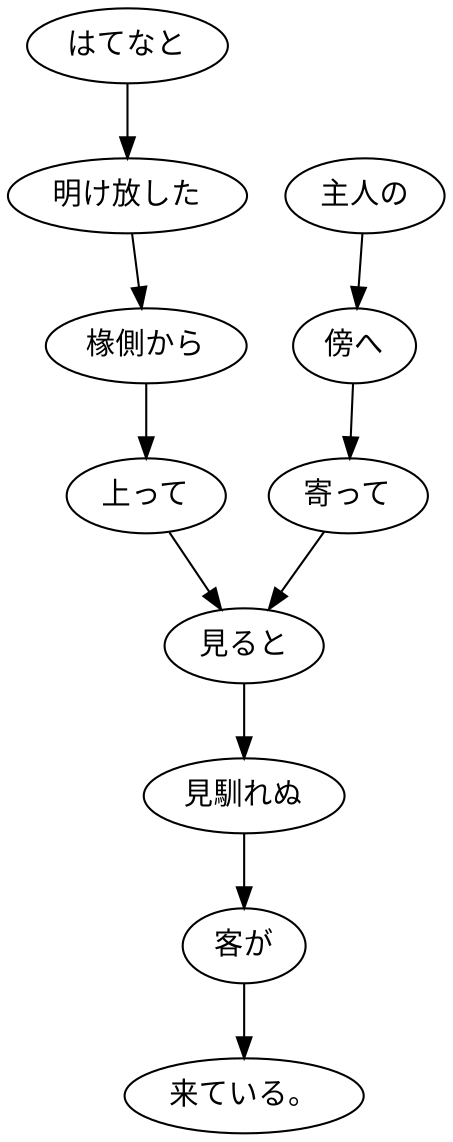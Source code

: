 digraph graph762 {
	node0 [label="はてなと"];
	node1 [label="明け放した"];
	node2 [label="椽側から"];
	node3 [label="上って"];
	node4 [label="主人の"];
	node5 [label="傍へ"];
	node6 [label="寄って"];
	node7 [label="見ると"];
	node8 [label="見馴れぬ"];
	node9 [label="客が"];
	node10 [label="来ている。"];
	node0 -> node1;
	node1 -> node2;
	node2 -> node3;
	node3 -> node7;
	node4 -> node5;
	node5 -> node6;
	node6 -> node7;
	node7 -> node8;
	node8 -> node9;
	node9 -> node10;
}

